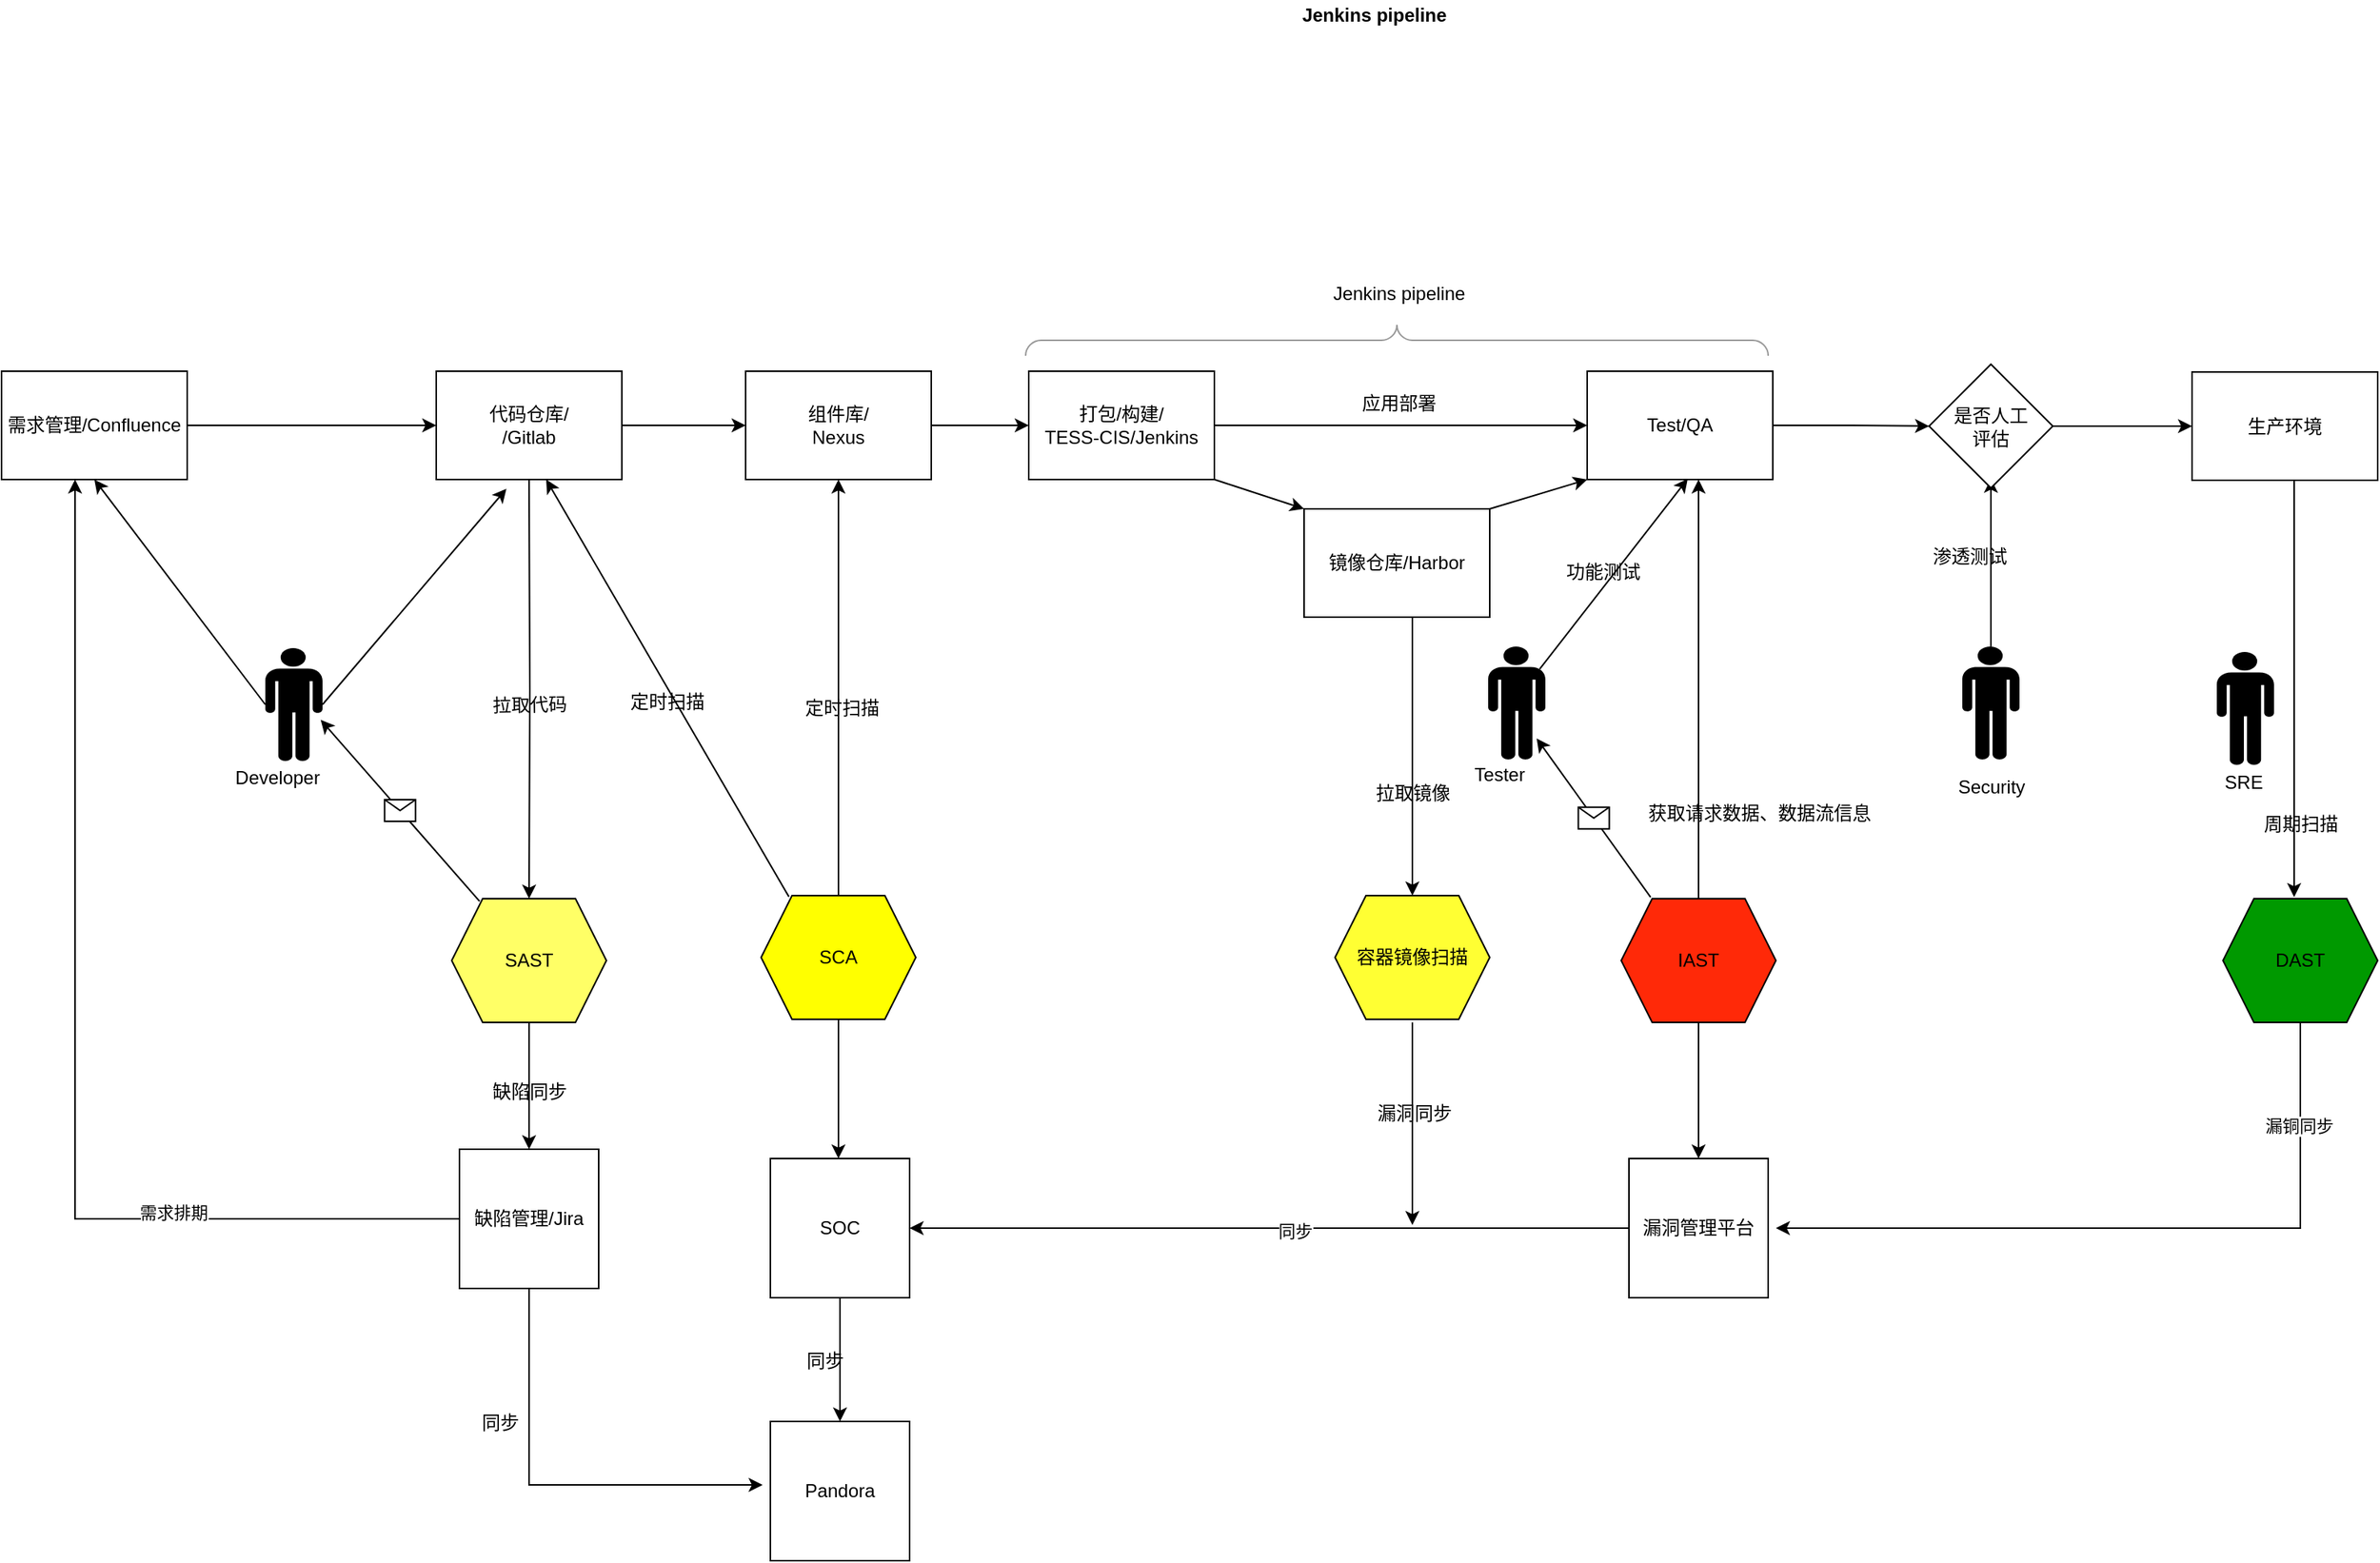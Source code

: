 <mxfile version="13.10.0" type="github">
  <diagram id="o9wrVbWIL4ODcBylfV1H" name="Page-1">
    <mxGraphModel dx="3937" dy="3949" grid="1" gridSize="10" guides="1" tooltips="1" connect="1" arrows="1" fold="1" page="1" pageScale="1" pageWidth="2339" pageHeight="3300" math="0" shadow="0">
      <root>
        <mxCell id="0" />
        <mxCell id="1" parent="0" />
        <mxCell id="gxyS9pcXqX11lwIKly3A-179" value="" style="edgeStyle=orthogonalEdgeStyle;rounded=0;orthogonalLoop=1;jettySize=auto;html=1;entryX=0;entryY=0.5;entryDx=0;entryDy=0;" edge="1" parent="1" source="gxyS9pcXqX11lwIKly3A-1" target="gxyS9pcXqX11lwIKly3A-3">
          <mxGeometry relative="1" as="geometry">
            <mxPoint x="188" y="135" as="targetPoint" />
          </mxGeometry>
        </mxCell>
        <mxCell id="gxyS9pcXqX11lwIKly3A-1" value="需求管理/Confluence" style="rounded=0;whiteSpace=wrap;html=1;" vertex="1" parent="1">
          <mxGeometry x="-12" y="100" width="120" height="70" as="geometry" />
        </mxCell>
        <mxCell id="gxyS9pcXqX11lwIKly3A-37" value="" style="edgeStyle=orthogonalEdgeStyle;rounded=0;orthogonalLoop=1;jettySize=auto;html=1;" edge="1" parent="1" source="gxyS9pcXqX11lwIKly3A-3" target="gxyS9pcXqX11lwIKly3A-36">
          <mxGeometry relative="1" as="geometry" />
        </mxCell>
        <mxCell id="gxyS9pcXqX11lwIKly3A-39" value="" style="edgeStyle=orthogonalEdgeStyle;rounded=0;orthogonalLoop=1;jettySize=auto;html=1;" edge="1" parent="1" target="gxyS9pcXqX11lwIKly3A-12">
          <mxGeometry relative="1" as="geometry">
            <mxPoint x="329" y="170" as="sourcePoint" />
          </mxGeometry>
        </mxCell>
        <mxCell id="gxyS9pcXqX11lwIKly3A-3" value="&lt;div&gt;代码仓库/&lt;/div&gt;/Gitlab" style="rounded=0;whiteSpace=wrap;html=1;" vertex="1" parent="1">
          <mxGeometry x="269" y="100" width="120" height="70" as="geometry" />
        </mxCell>
        <mxCell id="gxyS9pcXqX11lwIKly3A-129" value="" style="edgeStyle=orthogonalEdgeStyle;rounded=0;orthogonalLoop=1;jettySize=auto;html=1;entryX=0.396;entryY=1;entryDx=0;entryDy=0;entryPerimeter=0;" edge="1" parent="1" source="gxyS9pcXqX11lwIKly3A-11" target="gxyS9pcXqX11lwIKly3A-1">
          <mxGeometry relative="1" as="geometry">
            <mxPoint x="35.52" y="334.52" as="targetPoint" />
          </mxGeometry>
        </mxCell>
        <mxCell id="gxyS9pcXqX11lwIKly3A-130" value="需求排期" style="edgeLabel;html=1;align=center;verticalAlign=middle;resizable=0;points=[];" vertex="1" connectable="0" parent="gxyS9pcXqX11lwIKly3A-129">
          <mxGeometry x="-0.273" y="-3" relative="1" as="geometry">
            <mxPoint x="60.29" y="11.53" as="offset" />
          </mxGeometry>
        </mxCell>
        <mxCell id="gxyS9pcXqX11lwIKly3A-221" value="" style="edgeStyle=orthogonalEdgeStyle;rounded=0;orthogonalLoop=1;jettySize=auto;html=1;" edge="1" parent="1" source="gxyS9pcXqX11lwIKly3A-11">
          <mxGeometry relative="1" as="geometry">
            <mxPoint x="480" y="820" as="targetPoint" />
            <Array as="points">
              <mxPoint x="329" y="820" />
            </Array>
          </mxGeometry>
        </mxCell>
        <mxCell id="gxyS9pcXqX11lwIKly3A-11" value="缺陷管理/Jira" style="whiteSpace=wrap;html=1;aspect=fixed;" vertex="1" parent="1">
          <mxGeometry x="284" y="603" width="90" height="90" as="geometry" />
        </mxCell>
        <mxCell id="gxyS9pcXqX11lwIKly3A-74" value="" style="edgeStyle=orthogonalEdgeStyle;rounded=0;orthogonalLoop=1;jettySize=auto;html=1;entryX=0.5;entryY=0;entryDx=0;entryDy=0;" edge="1" parent="1" source="gxyS9pcXqX11lwIKly3A-12" target="gxyS9pcXqX11lwIKly3A-11">
          <mxGeometry relative="1" as="geometry" />
        </mxCell>
        <mxCell id="gxyS9pcXqX11lwIKly3A-12" value="SAST" style="shape=hexagon;perimeter=hexagonPerimeter2;whiteSpace=wrap;html=1;fixedSize=1;fillColor=#FFFF66;" vertex="1" parent="1">
          <mxGeometry x="279" y="441" width="100" height="80" as="geometry" />
        </mxCell>
        <mxCell id="gxyS9pcXqX11lwIKly3A-45" value="" style="edgeStyle=orthogonalEdgeStyle;rounded=0;orthogonalLoop=1;jettySize=auto;html=1;" edge="1" parent="1" source="gxyS9pcXqX11lwIKly3A-36" target="gxyS9pcXqX11lwIKly3A-44">
          <mxGeometry relative="1" as="geometry" />
        </mxCell>
        <mxCell id="gxyS9pcXqX11lwIKly3A-36" value="&lt;div&gt;组件库/&lt;/div&gt;&lt;div&gt;Nexus&lt;/div&gt;" style="rounded=0;whiteSpace=wrap;html=1;" vertex="1" parent="1">
          <mxGeometry x="469" y="100" width="120" height="70" as="geometry" />
        </mxCell>
        <mxCell id="gxyS9pcXqX11lwIKly3A-40" value="拉取代码" style="text;html=1;align=center;verticalAlign=middle;resizable=0;points=[];autosize=1;rotation=-1;" vertex="1" parent="1">
          <mxGeometry x="299" y="305.5" width="60" height="20" as="geometry" />
        </mxCell>
        <mxCell id="gxyS9pcXqX11lwIKly3A-60" value="" style="edgeStyle=orthogonalEdgeStyle;rounded=0;orthogonalLoop=1;jettySize=auto;html=1;entryX=0.5;entryY=1;entryDx=0;entryDy=0;" edge="1" parent="1" source="gxyS9pcXqX11lwIKly3A-41" target="gxyS9pcXqX11lwIKly3A-36">
          <mxGeometry relative="1" as="geometry">
            <mxPoint x="529" y="332" as="targetPoint" />
          </mxGeometry>
        </mxCell>
        <mxCell id="gxyS9pcXqX11lwIKly3A-211" value="" style="edgeStyle=orthogonalEdgeStyle;rounded=0;orthogonalLoop=1;jettySize=auto;html=1;" edge="1" parent="1" source="gxyS9pcXqX11lwIKly3A-41">
          <mxGeometry relative="1" as="geometry">
            <mxPoint x="529" y="609" as="targetPoint" />
          </mxGeometry>
        </mxCell>
        <mxCell id="gxyS9pcXqX11lwIKly3A-41" value="SCA" style="shape=hexagon;perimeter=hexagonPerimeter2;whiteSpace=wrap;html=1;fixedSize=1;fillColor=#FFFF00;" vertex="1" parent="1">
          <mxGeometry x="479" y="439" width="100" height="80" as="geometry" />
        </mxCell>
        <mxCell id="gxyS9pcXqX11lwIKly3A-47" value="" style="edgeStyle=orthogonalEdgeStyle;rounded=0;orthogonalLoop=1;jettySize=auto;html=1;entryX=0;entryY=0.5;entryDx=0;entryDy=0;" edge="1" parent="1">
          <mxGeometry relative="1" as="geometry">
            <mxPoint x="772" y="135" as="sourcePoint" />
            <mxPoint x="1013" y="135" as="targetPoint" />
          </mxGeometry>
        </mxCell>
        <mxCell id="gxyS9pcXqX11lwIKly3A-44" value="&lt;div&gt;打包/构建/&lt;/div&gt;&lt;div&gt;TESS-CIS/Jenkins&lt;br&gt;&lt;/div&gt;" style="rounded=0;whiteSpace=wrap;html=1;" vertex="1" parent="1">
          <mxGeometry x="652" y="100" width="120" height="70" as="geometry" />
        </mxCell>
        <mxCell id="gxyS9pcXqX11lwIKly3A-54" value="" style="edgeStyle=orthogonalEdgeStyle;rounded=0;orthogonalLoop=1;jettySize=auto;html=1;exitX=1;exitY=0.5;exitDx=0;exitDy=0;" edge="1" parent="1" source="gxyS9pcXqX11lwIKly3A-205" target="gxyS9pcXqX11lwIKly3A-53">
          <mxGeometry relative="1" as="geometry">
            <mxPoint x="1334" y="134.5" as="sourcePoint" />
          </mxGeometry>
        </mxCell>
        <mxCell id="gxyS9pcXqX11lwIKly3A-48" value="&lt;div&gt;Test/QA&lt;br&gt;&lt;/div&gt;" style="rounded=0;whiteSpace=wrap;html=1;" vertex="1" parent="1">
          <mxGeometry x="1013" y="100" width="120" height="70" as="geometry" />
        </mxCell>
        <mxCell id="gxyS9pcXqX11lwIKly3A-121" value="" style="edgeStyle=orthogonalEdgeStyle;rounded=0;orthogonalLoop=1;jettySize=auto;html=1;" edge="1" parent="1" source="gxyS9pcXqX11lwIKly3A-50">
          <mxGeometry relative="1" as="geometry">
            <mxPoint x="1085" y="170" as="targetPoint" />
          </mxGeometry>
        </mxCell>
        <mxCell id="gxyS9pcXqX11lwIKly3A-50" value="IAST" style="shape=hexagon;perimeter=hexagonPerimeter2;whiteSpace=wrap;html=1;fixedSize=1;fillColor=#FF2908;" vertex="1" parent="1">
          <mxGeometry x="1035" y="441" width="100" height="80" as="geometry" />
        </mxCell>
        <mxCell id="gxyS9pcXqX11lwIKly3A-184" value="" style="edgeStyle=orthogonalEdgeStyle;rounded=0;orthogonalLoop=1;jettySize=auto;html=1;" edge="1" parent="1">
          <mxGeometry relative="1" as="geometry">
            <mxPoint x="900" y="521" as="sourcePoint" />
            <mxPoint x="900" y="652" as="targetPoint" />
          </mxGeometry>
        </mxCell>
        <mxCell id="gxyS9pcXqX11lwIKly3A-51" value="容器镜像扫描" style="shape=hexagon;perimeter=hexagonPerimeter2;whiteSpace=wrap;html=1;fixedSize=1;fillColor=#FFFF33;" vertex="1" parent="1">
          <mxGeometry x="850" y="439" width="100" height="80" as="geometry" />
        </mxCell>
        <mxCell id="gxyS9pcXqX11lwIKly3A-133" value="" style="edgeStyle=orthogonalEdgeStyle;rounded=0;orthogonalLoop=1;jettySize=auto;html=1;exitX=0.5;exitY=1;exitDx=0;exitDy=0;" edge="1" parent="1" source="gxyS9pcXqX11lwIKly3A-53">
          <mxGeometry relative="1" as="geometry">
            <mxPoint x="1470" y="440" as="targetPoint" />
            <Array as="points">
              <mxPoint x="1470" y="169" />
            </Array>
          </mxGeometry>
        </mxCell>
        <mxCell id="gxyS9pcXqX11lwIKly3A-53" value="生产环境" style="rounded=0;whiteSpace=wrap;html=1;" vertex="1" parent="1">
          <mxGeometry x="1404" y="100.5" width="120" height="70" as="geometry" />
        </mxCell>
        <mxCell id="gxyS9pcXqX11lwIKly3A-90" value="" style="edgeStyle=orthogonalEdgeStyle;rounded=0;orthogonalLoop=1;jettySize=auto;html=1;exitX=0.5;exitY=1;exitDx=0;exitDy=0;" edge="1" parent="1">
          <mxGeometry relative="1" as="geometry">
            <mxPoint x="1468" y="521" as="sourcePoint" />
            <mxPoint x="1135" y="654" as="targetPoint" />
            <Array as="points">
              <mxPoint x="1474" y="521" />
              <mxPoint x="1474" y="654" />
              <mxPoint x="1140" y="654" />
            </Array>
          </mxGeometry>
        </mxCell>
        <mxCell id="gxyS9pcXqX11lwIKly3A-96" value="漏铜同步" style="edgeLabel;html=1;align=center;verticalAlign=middle;resizable=0;points=[];" vertex="1" connectable="0" parent="gxyS9pcXqX11lwIKly3A-90">
          <mxGeometry x="-0.415" y="4" relative="1" as="geometry">
            <mxPoint x="0.07" y="-70" as="offset" />
          </mxGeometry>
        </mxCell>
        <mxCell id="gxyS9pcXqX11lwIKly3A-55" value="DAST" style="shape=hexagon;perimeter=hexagonPerimeter2;whiteSpace=wrap;html=1;fixedSize=1;fillColor=#009900;" vertex="1" parent="1">
          <mxGeometry x="1424" y="441" width="100" height="80" as="geometry" />
        </mxCell>
        <mxCell id="gxyS9pcXqX11lwIKly3A-61" value="定时扫描" style="text;html=1;align=center;verticalAlign=middle;resizable=0;points=[];autosize=1;" vertex="1" parent="1">
          <mxGeometry x="501" y="308" width="60" height="20" as="geometry" />
        </mxCell>
        <mxCell id="gxyS9pcXqX11lwIKly3A-69" value="缺陷同步" style="text;html=1;align=center;verticalAlign=middle;resizable=0;points=[];autosize=1;" vertex="1" parent="1">
          <mxGeometry x="299" y="556" width="60" height="20" as="geometry" />
        </mxCell>
        <mxCell id="gxyS9pcXqX11lwIKly3A-86" value="" style="shape=mxgraph.signs.people.man_1;html=1;pointerEvents=1;fillColor=#000000;strokeColor=none;verticalLabelPosition=bottom;verticalAlign=top;align=center;" vertex="1" parent="1">
          <mxGeometry x="158.5" y="279" width="37" height="73" as="geometry" />
        </mxCell>
        <mxCell id="gxyS9pcXqX11lwIKly3A-95" value="获取请求数据、数据流信息" style="text;html=1;align=center;verticalAlign=middle;resizable=0;points=[];autosize=1;" vertex="1" parent="1">
          <mxGeometry x="1044" y="376" width="160" height="20" as="geometry" />
        </mxCell>
        <mxCell id="gxyS9pcXqX11lwIKly3A-97" value="周期扫描" style="text;html=1;align=center;verticalAlign=middle;resizable=0;points=[];autosize=1;" vertex="1" parent="1">
          <mxGeometry x="1444" y="383" width="60" height="20" as="geometry" />
        </mxCell>
        <mxCell id="gxyS9pcXqX11lwIKly3A-100" value="漏洞同步" style="text;html=1;align=center;verticalAlign=middle;resizable=0;points=[];autosize=1;" vertex="1" parent="1">
          <mxGeometry x="871" y="570" width="60" height="20" as="geometry" />
        </mxCell>
        <mxCell id="gxyS9pcXqX11lwIKly3A-105" value="拉取镜像" style="text;html=1;align=center;verticalAlign=middle;resizable=0;points=[];autosize=1;" vertex="1" parent="1">
          <mxGeometry x="870" y="363" width="60" height="20" as="geometry" />
        </mxCell>
        <mxCell id="gxyS9pcXqX11lwIKly3A-106" value="" style="endArrow=classic;html=1;exitX=0.18;exitY=0.01;exitDx=0;exitDy=0;exitPerimeter=0;entryX=0.592;entryY=1;entryDx=0;entryDy=0;entryPerimeter=0;" edge="1" parent="1" source="gxyS9pcXqX11lwIKly3A-41" target="gxyS9pcXqX11lwIKly3A-3">
          <mxGeometry width="50" height="50" relative="1" as="geometry">
            <mxPoint x="450" y="462" as="sourcePoint" />
            <mxPoint x="340" y="190" as="targetPoint" />
          </mxGeometry>
        </mxCell>
        <mxCell id="gxyS9pcXqX11lwIKly3A-118" value="Developer" style="text;html=1;align=center;verticalAlign=middle;resizable=0;points=[];autosize=1;" vertex="1" parent="1">
          <mxGeometry x="130.5" y="353" width="70" height="20" as="geometry" />
        </mxCell>
        <mxCell id="gxyS9pcXqX11lwIKly3A-119" value="" style="shape=mxgraph.signs.people.man_1;html=1;pointerEvents=1;fillColor=#000000;strokeColor=none;verticalLabelPosition=bottom;verticalAlign=top;align=center;" vertex="1" parent="1">
          <mxGeometry x="949" y="278" width="37" height="73" as="geometry" />
        </mxCell>
        <mxCell id="gxyS9pcXqX11lwIKly3A-122" value="" style="endArrow=classic;html=1;exitX=0.9;exitY=0.2;exitDx=0;exitDy=0;exitPerimeter=0;" edge="1" parent="1" source="gxyS9pcXqX11lwIKly3A-119">
          <mxGeometry width="50" height="50" relative="1" as="geometry">
            <mxPoint x="996" y="238.5" as="sourcePoint" />
            <mxPoint x="1078" y="169.5" as="targetPoint" />
          </mxGeometry>
        </mxCell>
        <mxCell id="gxyS9pcXqX11lwIKly3A-123" value="Tester" style="text;html=1;align=center;verticalAlign=middle;resizable=0;points=[];autosize=1;" vertex="1" parent="1">
          <mxGeometry x="931" y="351" width="50" height="20" as="geometry" />
        </mxCell>
        <mxCell id="gxyS9pcXqX11lwIKly3A-164" value="" style="edgeStyle=orthogonalEdgeStyle;rounded=0;orthogonalLoop=1;jettySize=auto;html=1;" edge="1" parent="1" source="gxyS9pcXqX11lwIKly3A-134">
          <mxGeometry relative="1" as="geometry">
            <mxPoint x="1274" y="169.5" as="targetPoint" />
          </mxGeometry>
        </mxCell>
        <mxCell id="gxyS9pcXqX11lwIKly3A-134" value="" style="shape=mxgraph.signs.people.man_1;html=1;pointerEvents=1;fillColor=#000000;strokeColor=none;verticalLabelPosition=bottom;verticalAlign=top;align=center;" vertex="1" parent="1">
          <mxGeometry x="1255.5" y="278" width="37" height="73" as="geometry" />
        </mxCell>
        <mxCell id="gxyS9pcXqX11lwIKly3A-137" value="SRE" style="text;html=1;align=center;verticalAlign=middle;resizable=0;points=[];autosize=1;" vertex="1" parent="1">
          <mxGeometry x="1417" y="356" width="40" height="20" as="geometry" />
        </mxCell>
        <mxCell id="gxyS9pcXqX11lwIKly3A-144" value="" style="verticalLabelPosition=bottom;shadow=0;dashed=0;align=center;html=1;verticalAlign=top;strokeWidth=1;shape=mxgraph.mockup.markup.curlyBrace;strokeColor=#999999;fillColor=#00FF00;" vertex="1" parent="1">
          <mxGeometry x="650" y="70" width="480" height="20" as="geometry" />
        </mxCell>
        <mxCell id="gxyS9pcXqX11lwIKly3A-145" value="&lt;b&gt;Jenkins pipeline&lt;/b&gt;" style="text;html=1;align=center;verticalAlign=middle;resizable=0;points=[];autosize=1;" vertex="1" parent="1">
          <mxGeometry x="820" y="-140" width="110" height="20" as="geometry" />
        </mxCell>
        <mxCell id="gxyS9pcXqX11lwIKly3A-150" value="" style="edgeStyle=orthogonalEdgeStyle;rounded=0;orthogonalLoop=1;jettySize=auto;html=1;entryX=0;entryY=0.5;entryDx=0;entryDy=0;" edge="1" parent="1" source="gxyS9pcXqX11lwIKly3A-48" target="gxyS9pcXqX11lwIKly3A-205">
          <mxGeometry relative="1" as="geometry">
            <mxPoint x="1154" y="135" as="sourcePoint" />
            <mxPoint x="1214" y="135.067" as="targetPoint" />
            <Array as="points" />
          </mxGeometry>
        </mxCell>
        <mxCell id="gxyS9pcXqX11lwIKly3A-151" value="" style="shape=mxgraph.signs.people.man_1;html=1;pointerEvents=1;fillColor=#000000;strokeColor=none;verticalLabelPosition=bottom;verticalAlign=top;align=center;" vertex="1" parent="1">
          <mxGeometry x="1420" y="281.5" width="37" height="73" as="geometry" />
        </mxCell>
        <mxCell id="gxyS9pcXqX11lwIKly3A-152" value="Security" style="text;html=1;align=center;verticalAlign=middle;resizable=0;points=[];autosize=1;" vertex="1" parent="1">
          <mxGeometry x="1244" y="359" width="60" height="20" as="geometry" />
        </mxCell>
        <mxCell id="gxyS9pcXqX11lwIKly3A-156" value="" style="endArrow=classic;html=1;entryX=0.378;entryY=1.086;entryDx=0;entryDy=0;exitX=1;exitY=0.5;exitDx=0;exitDy=0;exitPerimeter=0;entryPerimeter=0;" edge="1" parent="1" source="gxyS9pcXqX11lwIKly3A-86" target="gxyS9pcXqX11lwIKly3A-3">
          <mxGeometry width="50" height="50" relative="1" as="geometry">
            <mxPoint x="200" y="250" as="sourcePoint" />
            <mxPoint x="320" y="180" as="targetPoint" />
          </mxGeometry>
        </mxCell>
        <mxCell id="gxyS9pcXqX11lwIKly3A-158" value="" style="endArrow=classic;html=1;entryX=0;entryY=0;entryDx=0;entryDy=0;exitX=1;exitY=1;exitDx=0;exitDy=0;" edge="1" parent="1" source="gxyS9pcXqX11lwIKly3A-44" target="gxyS9pcXqX11lwIKly3A-169">
          <mxGeometry width="50" height="50" relative="1" as="geometry">
            <mxPoint x="770" y="100" as="sourcePoint" />
            <mxPoint x="820" y="50" as="targetPoint" />
          </mxGeometry>
        </mxCell>
        <mxCell id="gxyS9pcXqX11lwIKly3A-159" value="" style="endArrow=classic;html=1;entryX=0.5;entryY=1;entryDx=0;entryDy=0;exitX=0;exitY=0.5;exitDx=0;exitDy=0;exitPerimeter=0;" edge="1" parent="1" source="gxyS9pcXqX11lwIKly3A-86" target="gxyS9pcXqX11lwIKly3A-1">
          <mxGeometry width="50" height="50" relative="1" as="geometry">
            <mxPoint x="50" y="260" as="sourcePoint" />
            <mxPoint x="100" y="210" as="targetPoint" />
          </mxGeometry>
        </mxCell>
        <mxCell id="gxyS9pcXqX11lwIKly3A-213" value="" style="edgeStyle=orthogonalEdgeStyle;rounded=0;orthogonalLoop=1;jettySize=auto;html=1;entryX=0.5;entryY=0;entryDx=0;entryDy=0;" edge="1" parent="1" source="gxyS9pcXqX11lwIKly3A-169" target="gxyS9pcXqX11lwIKly3A-51">
          <mxGeometry relative="1" as="geometry">
            <Array as="points">
              <mxPoint x="900" y="310" />
              <mxPoint x="900" y="310" />
            </Array>
          </mxGeometry>
        </mxCell>
        <mxCell id="gxyS9pcXqX11lwIKly3A-169" value="&lt;div&gt;镜像仓库/Harbor&lt;br&gt;&lt;/div&gt;" style="rounded=0;whiteSpace=wrap;html=1;" vertex="1" parent="1">
          <mxGeometry x="830" y="189" width="120" height="70" as="geometry" />
        </mxCell>
        <mxCell id="gxyS9pcXqX11lwIKly3A-175" value="应用部署" style="text;html=1;align=center;verticalAlign=middle;resizable=0;points=[];autosize=1;" vertex="1" parent="1">
          <mxGeometry x="861" y="111" width="60" height="20" as="geometry" />
        </mxCell>
        <mxCell id="gxyS9pcXqX11lwIKly3A-176" value="" style="endArrow=classic;html=1;entryX=0;entryY=1;entryDx=0;entryDy=0;exitX=1;exitY=0;exitDx=0;exitDy=0;" edge="1" parent="1" source="gxyS9pcXqX11lwIKly3A-169" target="gxyS9pcXqX11lwIKly3A-48">
          <mxGeometry width="50" height="50" relative="1" as="geometry">
            <mxPoint x="951" y="170" as="sourcePoint" />
            <mxPoint x="1009" y="170" as="targetPoint" />
          </mxGeometry>
        </mxCell>
        <mxCell id="gxyS9pcXqX11lwIKly3A-187" value="功能测试" style="text;html=1;align=center;verticalAlign=middle;resizable=0;points=[];autosize=1;" vertex="1" parent="1">
          <mxGeometry x="993" y="220" width="60" height="20" as="geometry" />
        </mxCell>
        <mxCell id="gxyS9pcXqX11lwIKly3A-191" value="" style="endArrow=classic;html=1;exitX=0.25;exitY=-0.012;exitDx=0;exitDy=0;exitPerimeter=0;entryX=1.009;entryY=0.813;entryDx=0;entryDy=0;entryPerimeter=0;" edge="1" parent="1">
          <mxGeometry relative="1" as="geometry">
            <mxPoint x="1054" y="440.04" as="sourcePoint" />
            <mxPoint x="980.333" y="337.349" as="targetPoint" />
          </mxGeometry>
        </mxCell>
        <mxCell id="gxyS9pcXqX11lwIKly3A-192" value="" style="shape=message;html=1;outlineConnect=0;" vertex="1" parent="gxyS9pcXqX11lwIKly3A-191">
          <mxGeometry width="20" height="14" relative="1" as="geometry">
            <mxPoint x="-10" y="-7" as="offset" />
          </mxGeometry>
        </mxCell>
        <mxCell id="gxyS9pcXqX11lwIKly3A-189" value="" style="endArrow=classic;html=2;exitX=0.18;exitY=0.021;exitDx=0;exitDy=0;exitPerimeter=0;entryX=0.968;entryY=0.635;entryDx=0;entryDy=0;entryPerimeter=0;" edge="1" parent="1" source="gxyS9pcXqX11lwIKly3A-12" target="gxyS9pcXqX11lwIKly3A-86">
          <mxGeometry relative="1" as="geometry">
            <mxPoint x="120" y="441" as="sourcePoint" />
            <mxPoint x="220" y="441" as="targetPoint" />
          </mxGeometry>
        </mxCell>
        <mxCell id="gxyS9pcXqX11lwIKly3A-190" value="" style="shape=message;html=1;outlineConnect=0;" vertex="1" parent="gxyS9pcXqX11lwIKly3A-189">
          <mxGeometry width="20" height="14" relative="1" as="geometry">
            <mxPoint x="-10" y="-7" as="offset" />
          </mxGeometry>
        </mxCell>
        <mxCell id="gxyS9pcXqX11lwIKly3A-200" value="定时扫描" style="text;html=1;align=center;verticalAlign=middle;resizable=0;points=[];autosize=1;" vertex="1" parent="1">
          <mxGeometry x="388" y="304" width="60" height="20" as="geometry" />
        </mxCell>
        <mxCell id="gxyS9pcXqX11lwIKly3A-216" value="" style="edgeStyle=orthogonalEdgeStyle;rounded=0;orthogonalLoop=1;jettySize=auto;html=1;entryX=1;entryY=0.5;entryDx=0;entryDy=0;" edge="1" parent="1" source="gxyS9pcXqX11lwIKly3A-76" target="gxyS9pcXqX11lwIKly3A-212">
          <mxGeometry relative="1" as="geometry">
            <mxPoint x="960" y="654" as="targetPoint" />
          </mxGeometry>
        </mxCell>
        <mxCell id="gxyS9pcXqX11lwIKly3A-224" value="同步" style="edgeLabel;html=1;align=center;verticalAlign=middle;resizable=0;points=[];" vertex="1" connectable="0" parent="gxyS9pcXqX11lwIKly3A-216">
          <mxGeometry x="-0.07" y="2" relative="1" as="geometry">
            <mxPoint as="offset" />
          </mxGeometry>
        </mxCell>
        <mxCell id="gxyS9pcXqX11lwIKly3A-76" value="漏洞管理平台" style="whiteSpace=wrap;html=1;aspect=fixed;" vertex="1" parent="1">
          <mxGeometry x="1040" y="609" width="90" height="90" as="geometry" />
        </mxCell>
        <mxCell id="gxyS9pcXqX11lwIKly3A-203" value="" style="edgeStyle=orthogonalEdgeStyle;rounded=0;orthogonalLoop=1;jettySize=auto;html=1;" edge="1" parent="1" source="gxyS9pcXqX11lwIKly3A-50" target="gxyS9pcXqX11lwIKly3A-76">
          <mxGeometry relative="1" as="geometry">
            <mxPoint x="1085" y="521" as="sourcePoint" />
            <mxPoint x="1085" y="670" as="targetPoint" />
          </mxGeometry>
        </mxCell>
        <mxCell id="gxyS9pcXqX11lwIKly3A-205" value="&lt;div&gt;是否人工&lt;/div&gt;&lt;div&gt;评估&lt;/div&gt;" style="rhombus;whiteSpace=wrap;html=1;fillColor=#FFFFFF;" vertex="1" parent="1">
          <mxGeometry x="1234" y="95.5" width="80" height="80" as="geometry" />
        </mxCell>
        <mxCell id="gxyS9pcXqX11lwIKly3A-219" value="" style="edgeStyle=orthogonalEdgeStyle;rounded=0;orthogonalLoop=1;jettySize=auto;html=1;" edge="1" parent="1" source="gxyS9pcXqX11lwIKly3A-212" target="gxyS9pcXqX11lwIKly3A-218">
          <mxGeometry relative="1" as="geometry" />
        </mxCell>
        <mxCell id="gxyS9pcXqX11lwIKly3A-212" value="SOC" style="whiteSpace=wrap;html=1;aspect=fixed;" vertex="1" parent="1">
          <mxGeometry x="485" y="609" width="90" height="90" as="geometry" />
        </mxCell>
        <mxCell id="gxyS9pcXqX11lwIKly3A-218" value="Pandora" style="whiteSpace=wrap;html=1;aspect=fixed;" vertex="1" parent="1">
          <mxGeometry x="485" y="779" width="90" height="90" as="geometry" />
        </mxCell>
        <mxCell id="gxyS9pcXqX11lwIKly3A-222" value="渗透测试" style="text;html=1;align=center;verticalAlign=middle;resizable=0;points=[];autosize=1;" vertex="1" parent="1">
          <mxGeometry x="1230" y="210" width="60" height="20" as="geometry" />
        </mxCell>
        <mxCell id="gxyS9pcXqX11lwIKly3A-223" value="Jenkins pipeline" style="text;html=1;align=center;verticalAlign=middle;resizable=0;points=[];autosize=1;" vertex="1" parent="1">
          <mxGeometry x="841" y="40" width="100" height="20" as="geometry" />
        </mxCell>
        <mxCell id="gxyS9pcXqX11lwIKly3A-225" value="同步" style="text;html=1;align=center;verticalAlign=middle;resizable=0;points=[];autosize=1;" vertex="1" parent="1">
          <mxGeometry x="500" y="730" width="40" height="20" as="geometry" />
        </mxCell>
        <mxCell id="gxyS9pcXqX11lwIKly3A-226" value="同步" style="text;html=1;align=center;verticalAlign=middle;resizable=0;points=[];autosize=1;" vertex="1" parent="1">
          <mxGeometry x="290" y="770" width="40" height="20" as="geometry" />
        </mxCell>
      </root>
    </mxGraphModel>
  </diagram>
</mxfile>
